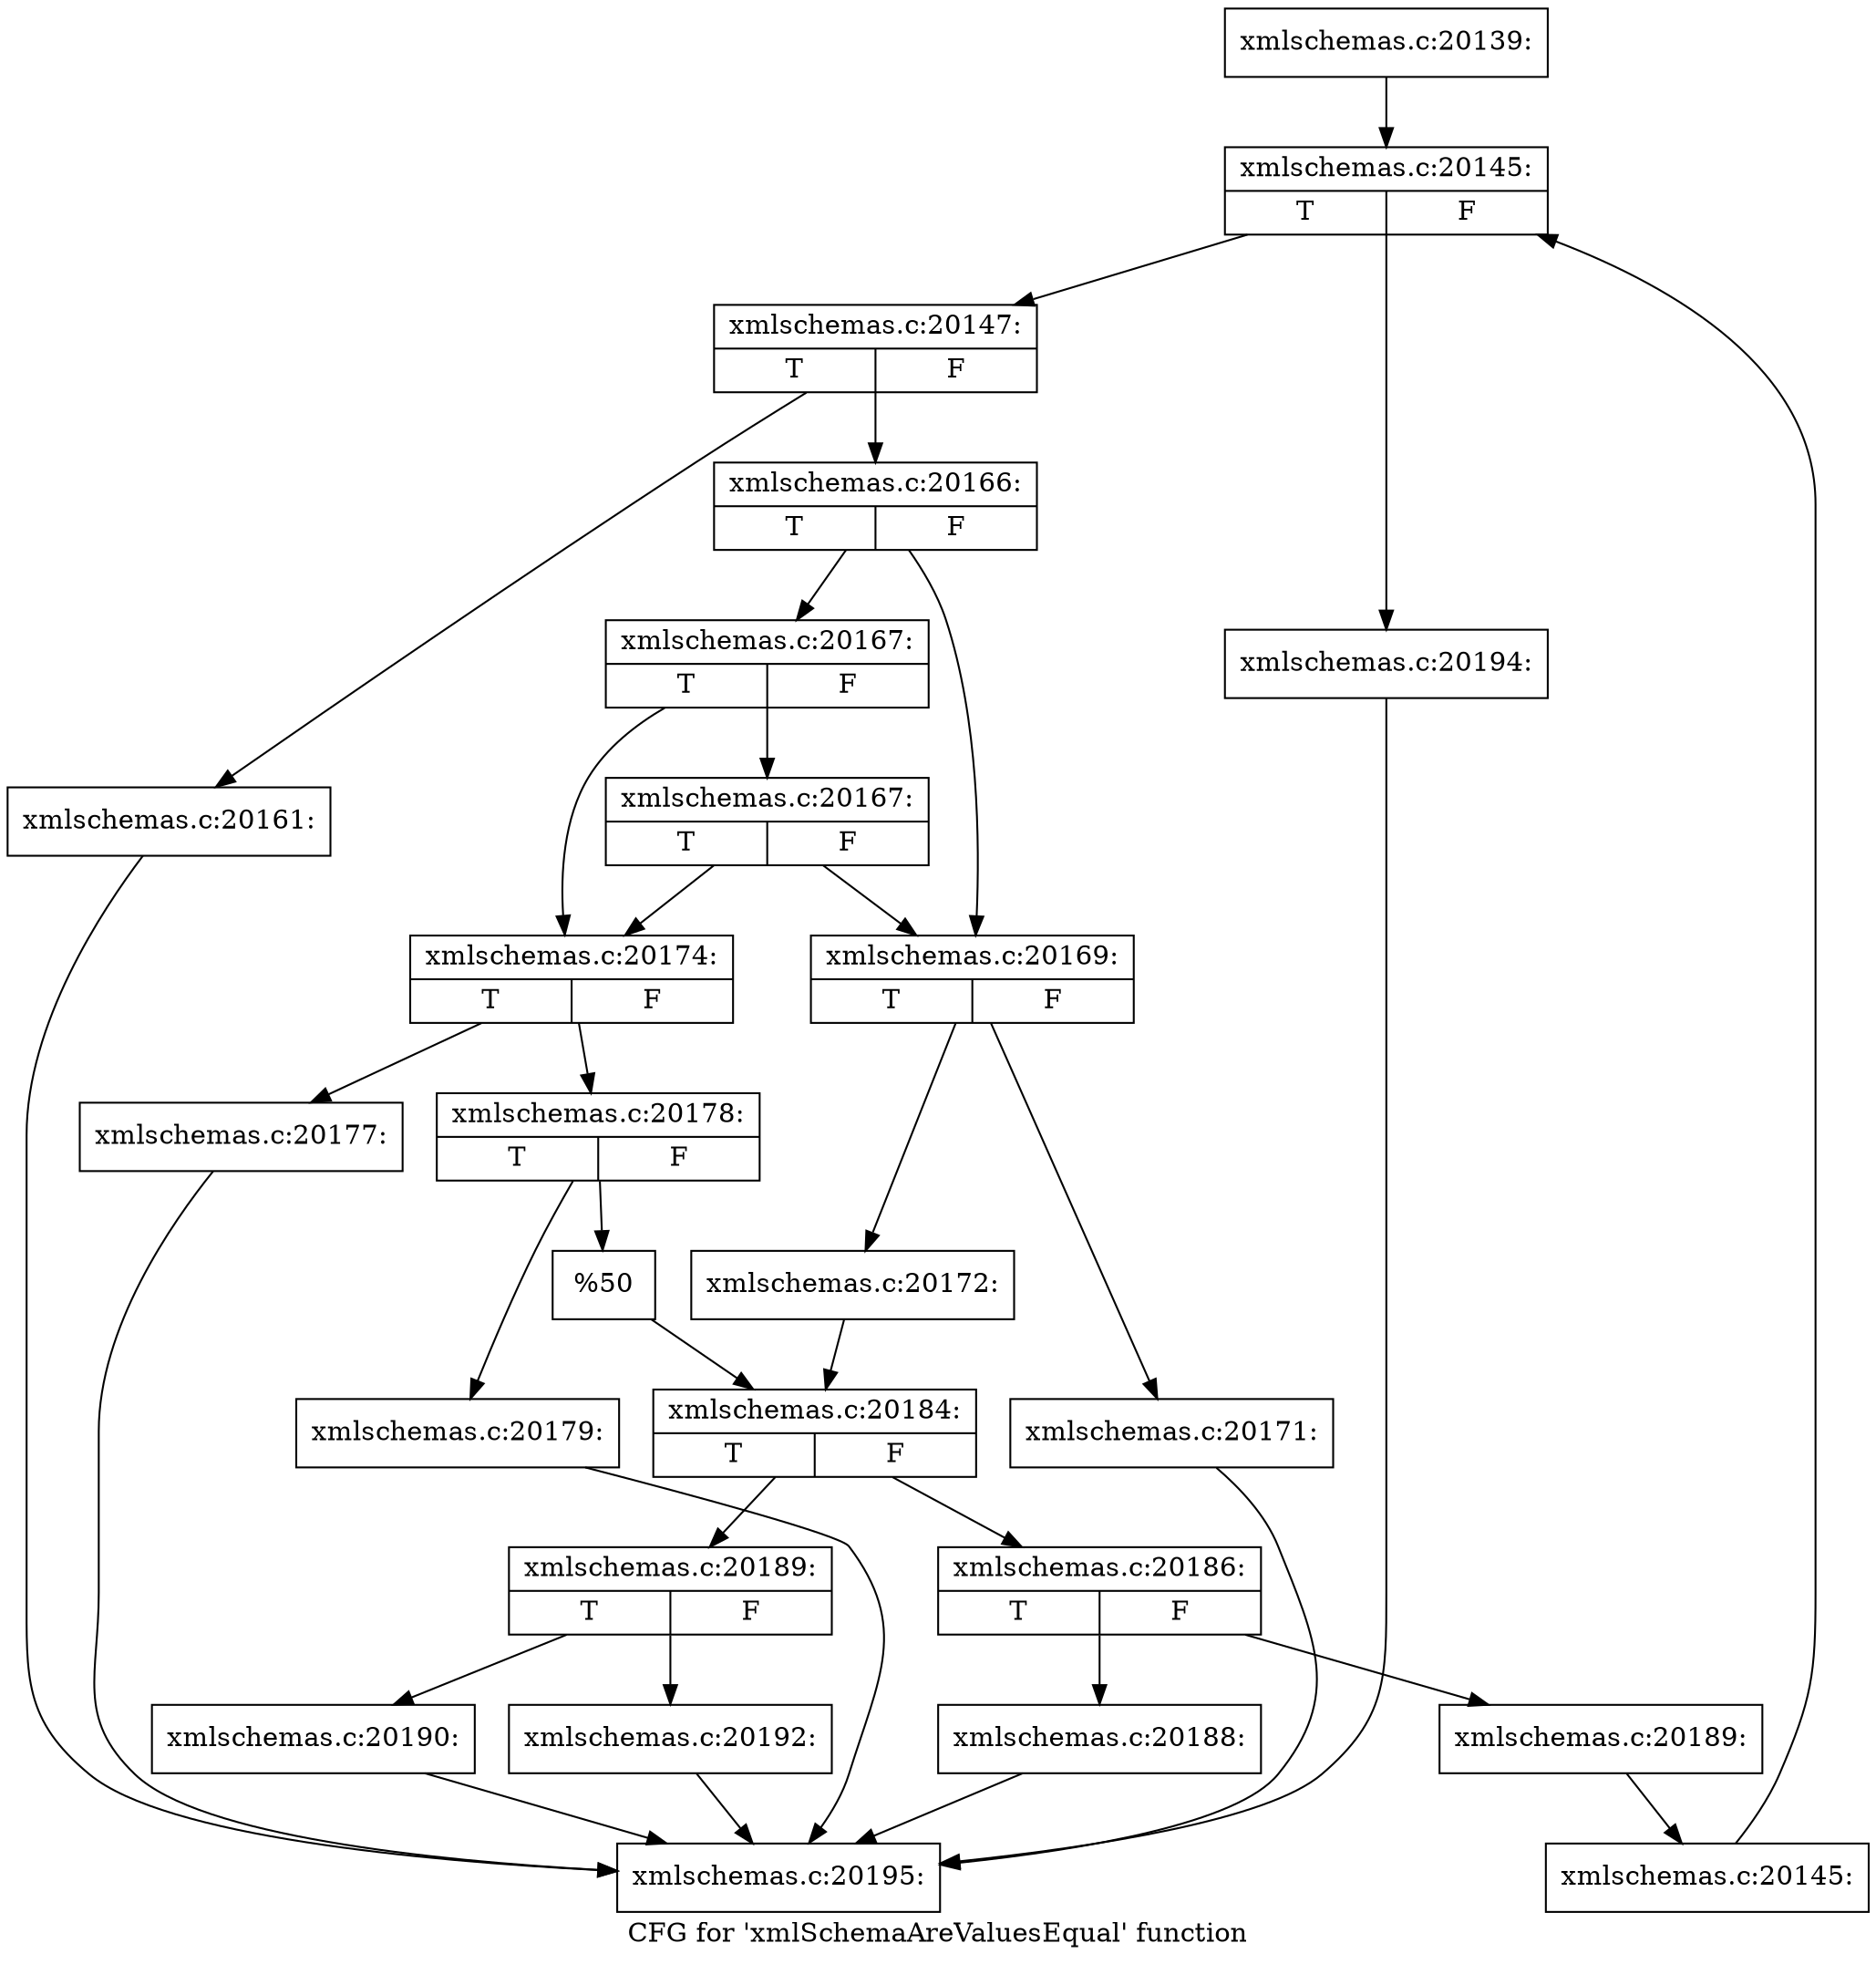 digraph "CFG for 'xmlSchemaAreValuesEqual' function" {
	label="CFG for 'xmlSchemaAreValuesEqual' function";

	Node0x55d026499ec0 [shape=record,label="{xmlschemas.c:20139:}"];
	Node0x55d026499ec0 -> Node0x55d0264a4ce0;
	Node0x55d0264a4ce0 [shape=record,label="{xmlschemas.c:20145:|{<s0>T|<s1>F}}"];
	Node0x55d0264a4ce0 -> Node0x55d0264a50e0;
	Node0x55d0264a4ce0 -> Node0x55d0264a4f00;
	Node0x55d0264a50e0 [shape=record,label="{xmlschemas.c:20147:|{<s0>T|<s1>F}}"];
	Node0x55d0264a50e0 -> Node0x55d0264a63e0;
	Node0x55d0264a50e0 -> Node0x55d0264a6430;
	Node0x55d0264a63e0 [shape=record,label="{xmlschemas.c:20161:}"];
	Node0x55d0264a63e0 -> Node0x55d026499f10;
	Node0x55d0264a6430 [shape=record,label="{xmlschemas.c:20166:|{<s0>T|<s1>F}}"];
	Node0x55d0264a6430 -> Node0x55d0264a6920;
	Node0x55d0264a6430 -> Node0x55d0264a6a10;
	Node0x55d0264a6a10 [shape=record,label="{xmlschemas.c:20167:|{<s0>T|<s1>F}}"];
	Node0x55d0264a6a10 -> Node0x55d0264a6d80;
	Node0x55d0264a6a10 -> Node0x55d0264a69c0;
	Node0x55d0264a6d80 [shape=record,label="{xmlschemas.c:20167:|{<s0>T|<s1>F}}"];
	Node0x55d0264a6d80 -> Node0x55d0264a6920;
	Node0x55d0264a6d80 -> Node0x55d0264a69c0;
	Node0x55d0264a6920 [shape=record,label="{xmlschemas.c:20169:|{<s0>T|<s1>F}}"];
	Node0x55d0264a6920 -> Node0x55d0264a7300;
	Node0x55d0264a6920 -> Node0x55d0264a72b0;
	Node0x55d0264a72b0 [shape=record,label="{xmlschemas.c:20171:}"];
	Node0x55d0264a72b0 -> Node0x55d026499f10;
	Node0x55d0264a7300 [shape=record,label="{xmlschemas.c:20172:}"];
	Node0x55d0264a7300 -> Node0x55d0264a6970;
	Node0x55d0264a69c0 [shape=record,label="{xmlschemas.c:20174:|{<s0>T|<s1>F}}"];
	Node0x55d0264a69c0 -> Node0x55d0264a9160;
	Node0x55d0264a69c0 -> Node0x55d0264a91b0;
	Node0x55d0264a9160 [shape=record,label="{xmlschemas.c:20177:}"];
	Node0x55d0264a9160 -> Node0x55d026499f10;
	Node0x55d0264a91b0 [shape=record,label="{xmlschemas.c:20178:|{<s0>T|<s1>F}}"];
	Node0x55d0264a91b0 -> Node0x55d0264a9610;
	Node0x55d0264a91b0 -> Node0x55d0264a9660;
	Node0x55d0264a9610 [shape=record,label="{xmlschemas.c:20179:}"];
	Node0x55d0264a9610 -> Node0x55d026499f10;
	Node0x55d0264a9660 [shape=record,label="{%50}"];
	Node0x55d0264a9660 -> Node0x55d0264a6970;
	Node0x55d0264a6970 [shape=record,label="{xmlschemas.c:20184:|{<s0>T|<s1>F}}"];
	Node0x55d0264a6970 -> Node0x55d0264aa350;
	Node0x55d0264a6970 -> Node0x55d0264aa3f0;
	Node0x55d0264aa350 [shape=record,label="{xmlschemas.c:20186:|{<s0>T|<s1>F}}"];
	Node0x55d0264aa350 -> Node0x55d0264aa920;
	Node0x55d0264aa350 -> Node0x55d0264aa970;
	Node0x55d0264aa920 [shape=record,label="{xmlschemas.c:20188:}"];
	Node0x55d0264aa920 -> Node0x55d026499f10;
	Node0x55d0264aa970 [shape=record,label="{xmlschemas.c:20189:}"];
	Node0x55d0264aa970 -> Node0x55d0264aa3a0;
	Node0x55d0264aa3f0 [shape=record,label="{xmlschemas.c:20189:|{<s0>T|<s1>F}}"];
	Node0x55d0264aa3f0 -> Node0x55d0264aaec0;
	Node0x55d0264aa3f0 -> Node0x55d0264aaf60;
	Node0x55d0264aaec0 [shape=record,label="{xmlschemas.c:20190:}"];
	Node0x55d0264aaec0 -> Node0x55d026499f10;
	Node0x55d0264aaf60 [shape=record,label="{xmlschemas.c:20192:}"];
	Node0x55d0264aaf60 -> Node0x55d026499f10;
	Node0x55d0264aa3a0 [shape=record,label="{xmlschemas.c:20145:}"];
	Node0x55d0264aa3a0 -> Node0x55d0264a4ce0;
	Node0x55d0264a4f00 [shape=record,label="{xmlschemas.c:20194:}"];
	Node0x55d0264a4f00 -> Node0x55d026499f10;
	Node0x55d026499f10 [shape=record,label="{xmlschemas.c:20195:}"];
}
